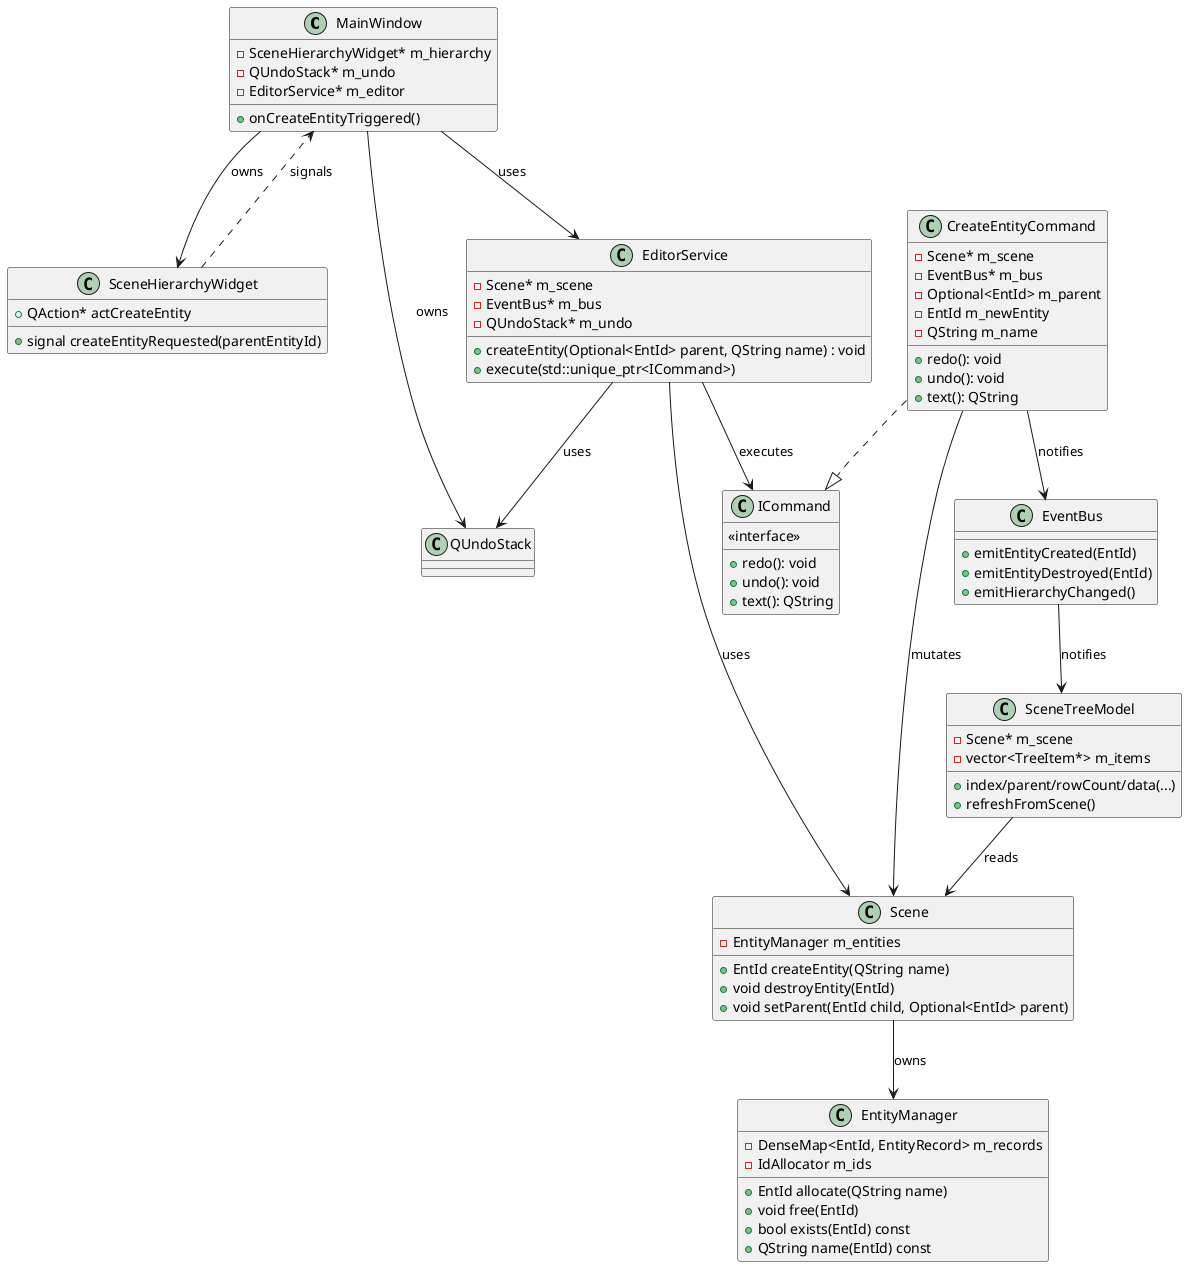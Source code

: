 @startuml

class MainWindow {
  - SceneHierarchyWidget* m_hierarchy
  - QUndoStack* m_undo
  - EditorService* m_editor
  + onCreateEntityTriggered()
}

class SceneHierarchyWidget {
  + QAction* actCreateEntity
  + signal createEntityRequested(parentEntityId)
}

class EditorService {
  - Scene* m_scene
  - EventBus* m_bus
  - QUndoStack* m_undo
  + createEntity(Optional<EntId> parent, QString name) : void
  + execute(std::unique_ptr<ICommand>)
}

class ICommand {
  <<interface>>
  + redo(): void
  + undo(): void
  + text(): QString
}

class CreateEntityCommand {
  - Scene* m_scene
  - EventBus* m_bus
  - Optional<EntId> m_parent
  - EntId m_newEntity
  - QString m_name
  + redo(): void
  + undo(): void
  + text(): QString
}

class Scene {
  - EntityManager m_entities
  + EntId createEntity(QString name)
  + void destroyEntity(EntId)
  + void setParent(EntId child, Optional<EntId> parent)
}

class EntityManager {
  - DenseMap<EntId, EntityRecord> m_records
  - IdAllocator m_ids
  + EntId allocate(QString name)
  + void free(EntId)
  + bool exists(EntId) const
  + QString name(EntId) const
}

class EventBus {
  + emitEntityCreated(EntId)
  + emitEntityDestroyed(EntId)
  + emitHierarchyChanged()
}

class SceneTreeModel {
  - Scene* m_scene
  - vector<TreeItem*> m_items
  + index/parent/rowCount/data(...)
  + refreshFromScene()
}

MainWindow --> SceneHierarchyWidget : owns
MainWindow --> EditorService : uses
MainWindow --> QUndoStack : owns
SceneHierarchyWidget ..> MainWindow : signals
EditorService --> Scene : uses
EditorService --> QUndoStack : uses
EditorService --> ICommand : executes
CreateEntityCommand ..|> ICommand
CreateEntityCommand --> Scene : mutates
CreateEntityCommand --> EventBus : notifies
Scene --> EntityManager : owns
SceneTreeModel --> Scene : reads
EventBus --> SceneTreeModel : notifies

@enduml